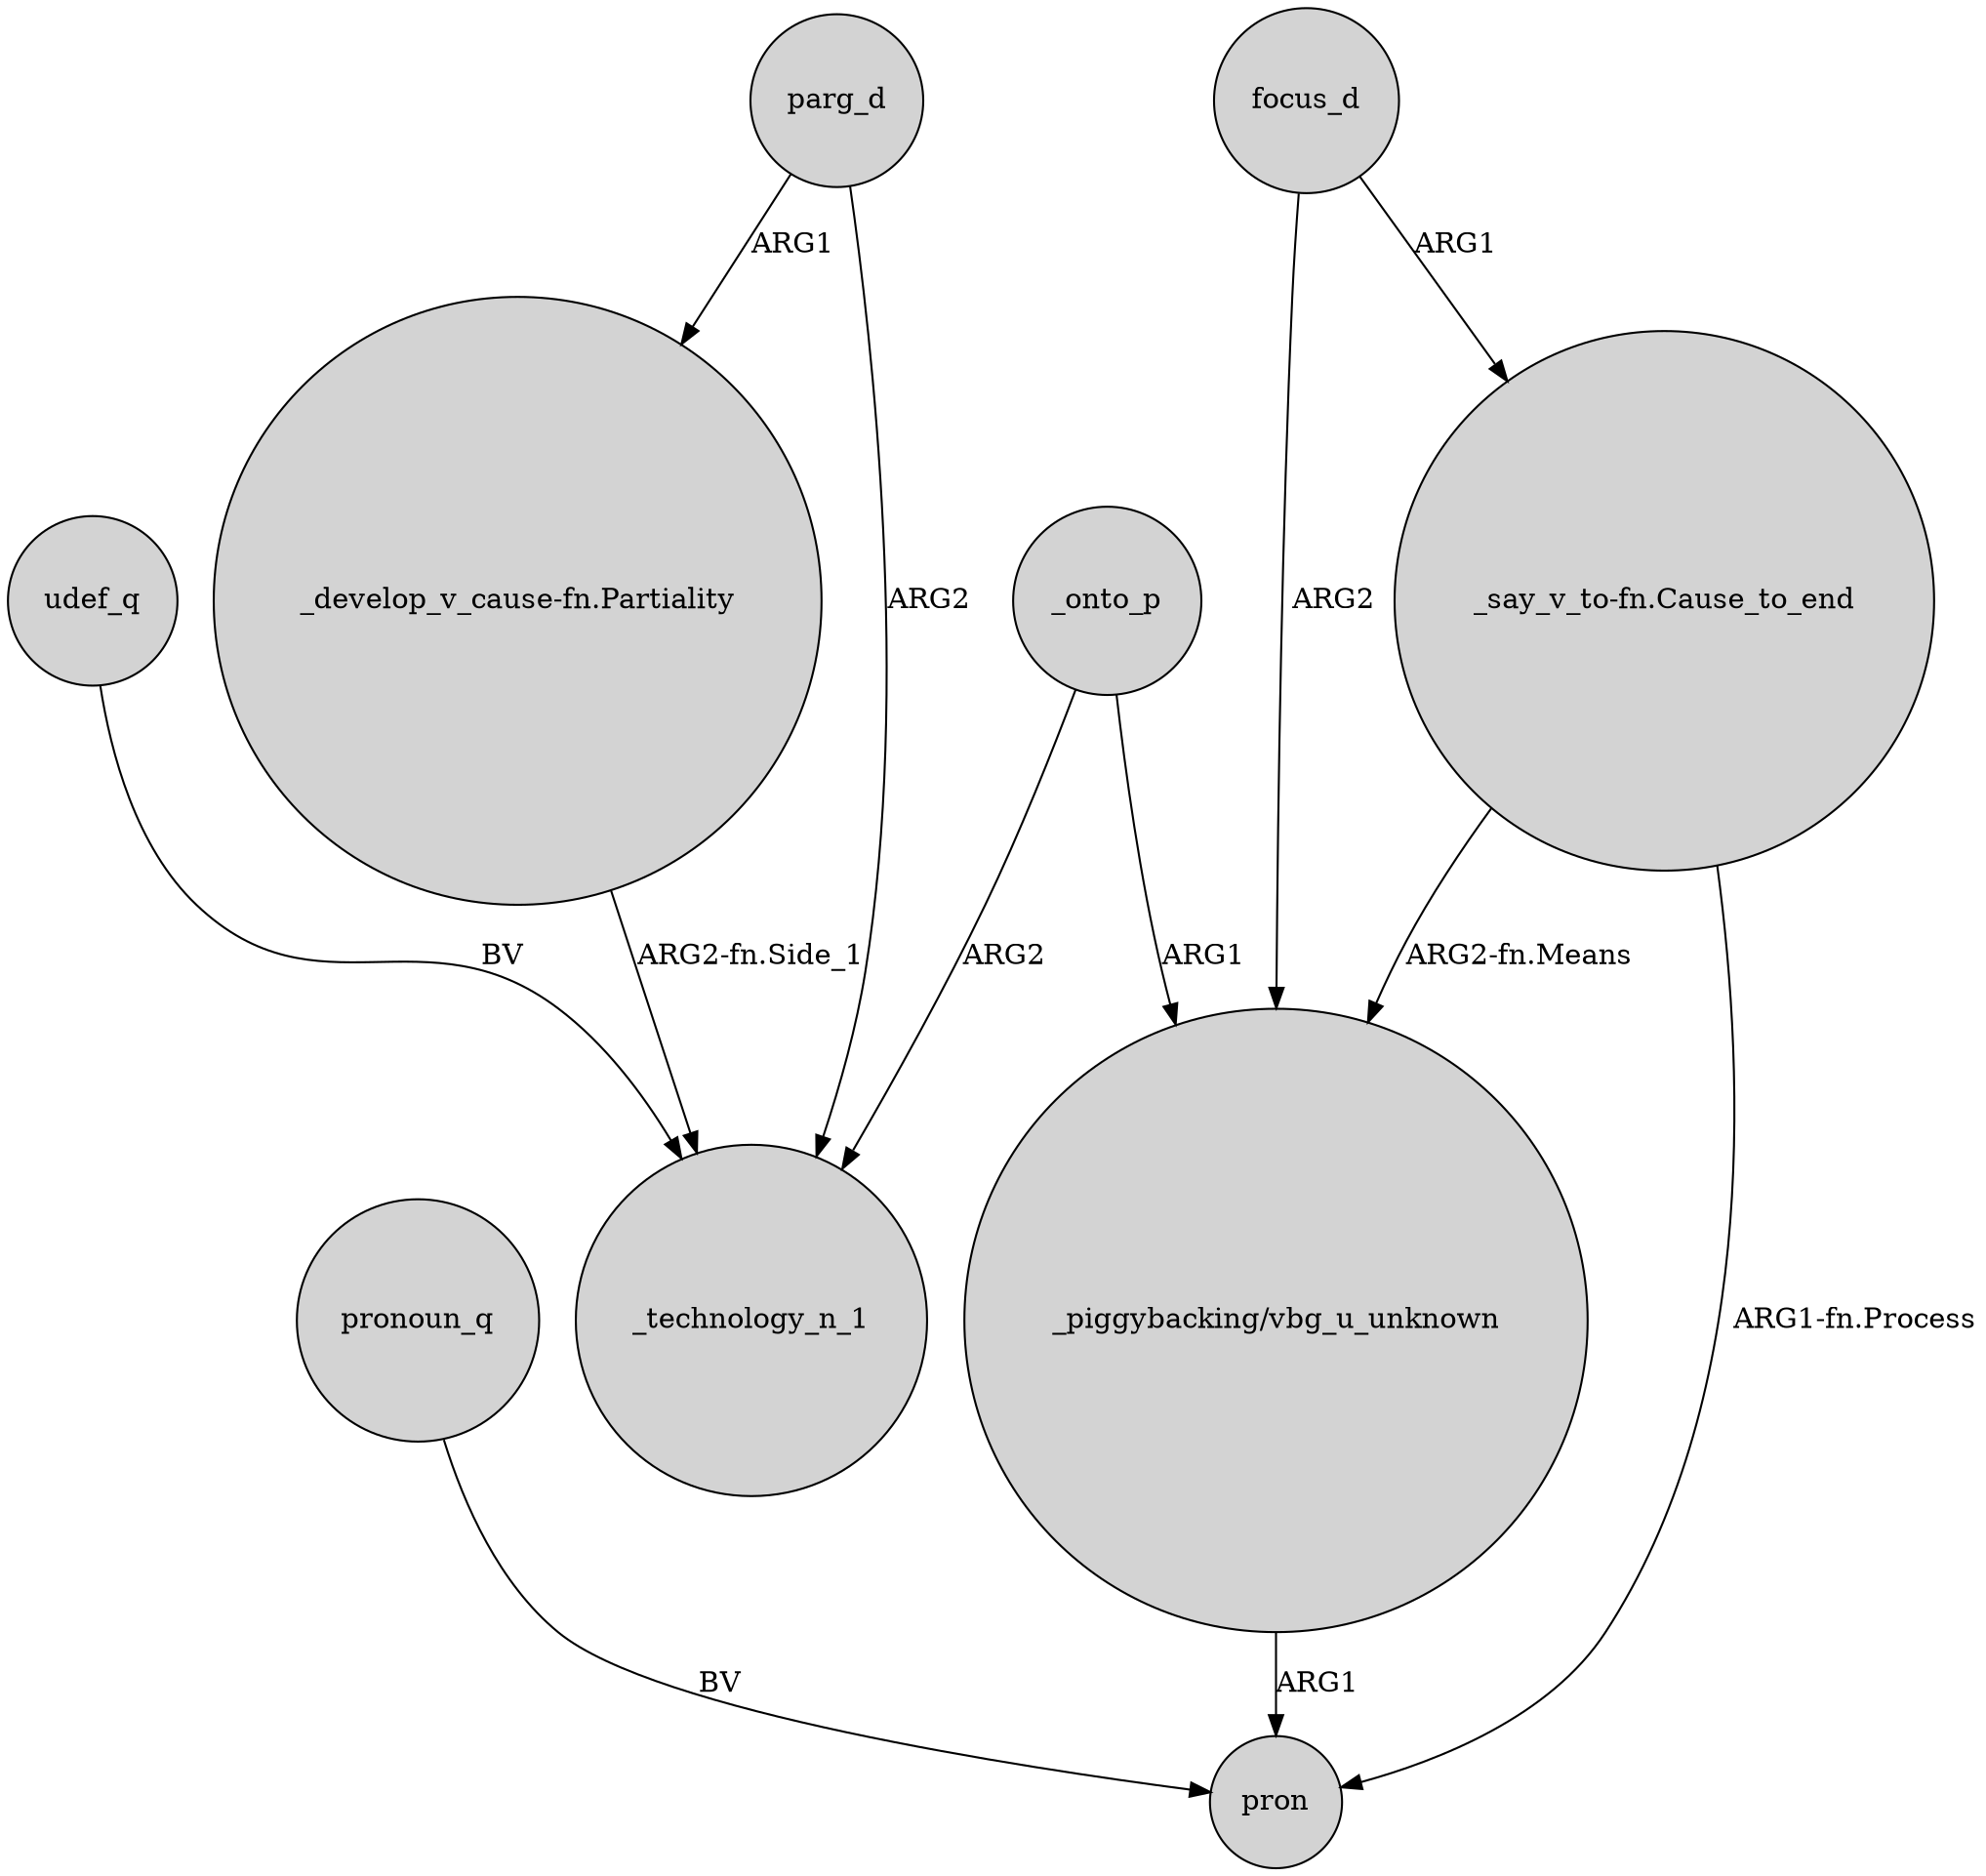 digraph {
	node [shape=circle style=filled]
	"_say_v_to-fn.Cause_to_end" -> "_piggybacking/vbg_u_unknown" [label="ARG2-fn.Means"]
	"_develop_v_cause-fn.Partiality" -> _technology_n_1 [label="ARG2-fn.Side_1"]
	"_piggybacking/vbg_u_unknown" -> pron [label=ARG1]
	_onto_p -> _technology_n_1 [label=ARG2]
	"_say_v_to-fn.Cause_to_end" -> pron [label="ARG1-fn.Process"]
	udef_q -> _technology_n_1 [label=BV]
	focus_d -> "_say_v_to-fn.Cause_to_end" [label=ARG1]
	parg_d -> "_develop_v_cause-fn.Partiality" [label=ARG1]
	_onto_p -> "_piggybacking/vbg_u_unknown" [label=ARG1]
	pronoun_q -> pron [label=BV]
	focus_d -> "_piggybacking/vbg_u_unknown" [label=ARG2]
	parg_d -> _technology_n_1 [label=ARG2]
}
